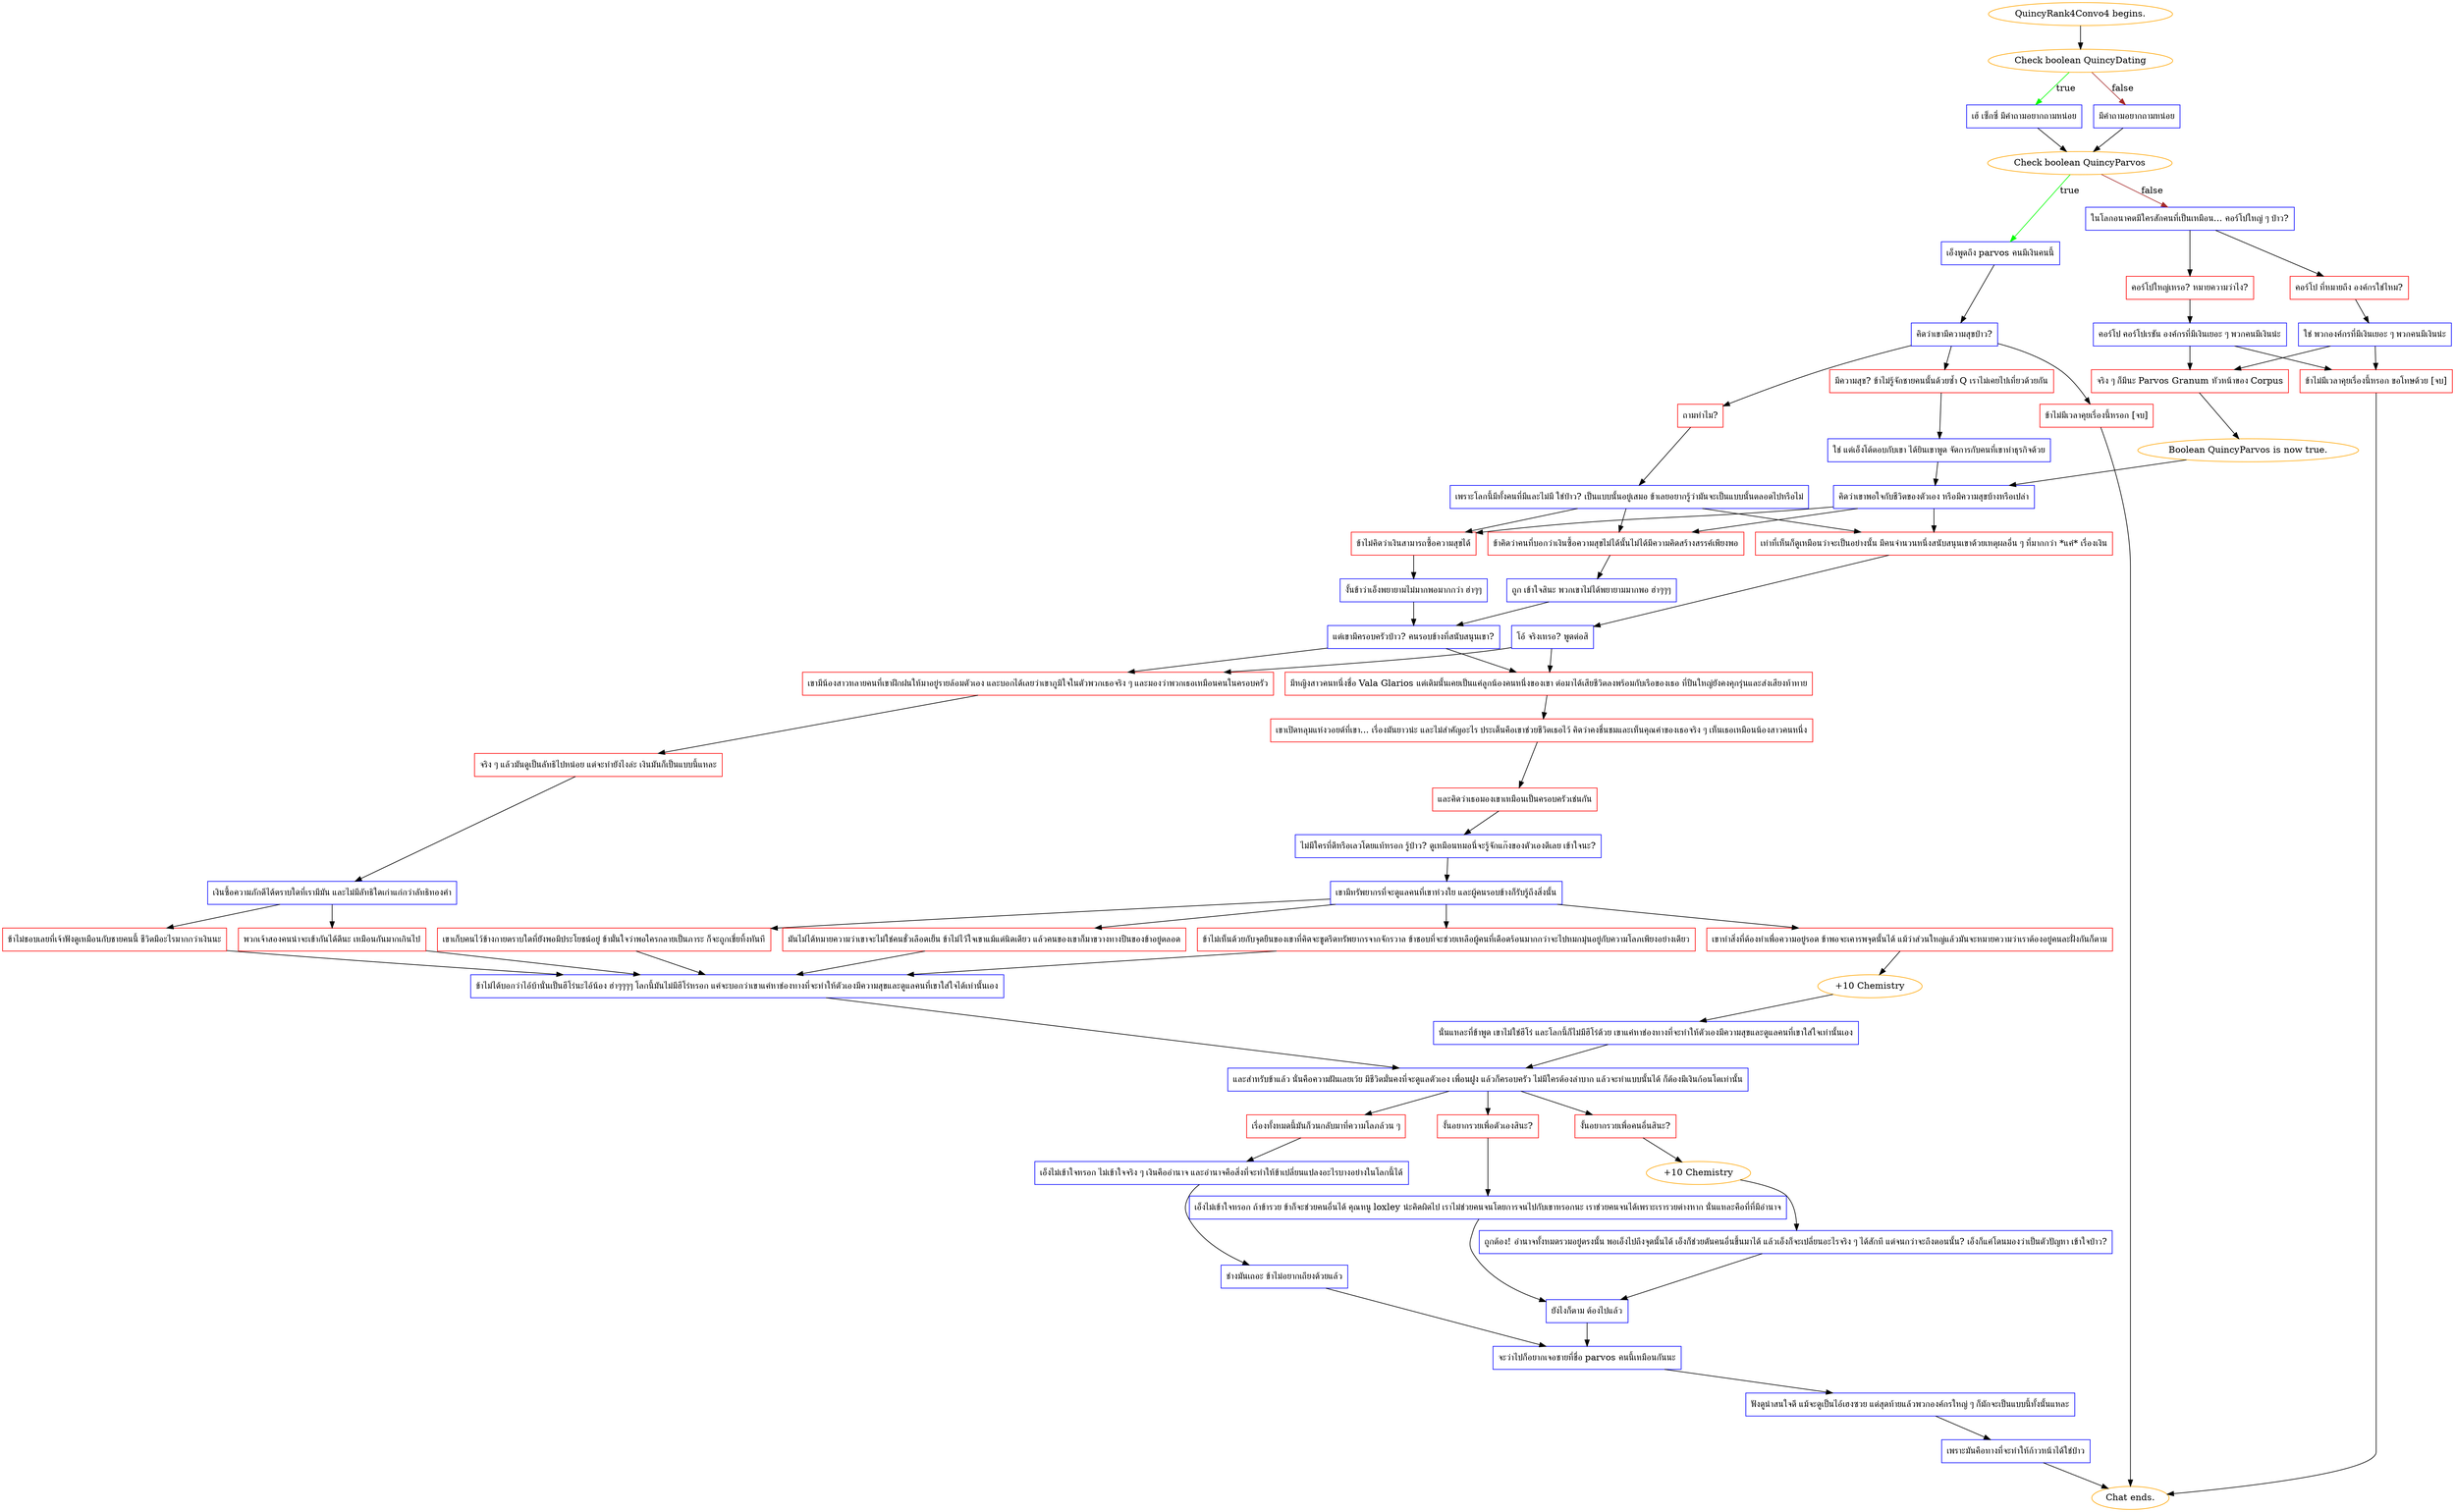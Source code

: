 digraph {
	"QuincyRank4Convo4 begins." [color=orange];
		"QuincyRank4Convo4 begins." -> j1225974393;
	j1225974393 [label="Check boolean QuincyDating",color=orange];
		j1225974393 -> j3383231685 [label=true,color=green];
		j1225974393 -> j3261212811 [label=false,color=brown];
	j3383231685 [label="เฮ้ เซ็กซี่ มีคำถามอยากถามหน่อย",shape=box,color=blue];
		j3383231685 -> j729270467;
	j3261212811 [label="มีคำถามอยากถามหน่อย",shape=box,color=blue];
		j3261212811 -> j729270467;
	j729270467 [label="Check boolean QuincyParvos",color=orange];
		j729270467 -> j1526606948 [label=true,color=green];
		j729270467 -> j3819048561 [label=false,color=brown];
	j1526606948 [label="เอ็งพูดถึง parvos คนมีเงินคนนี้",shape=box,color=blue];
		j1526606948 -> j4065203510;
	j3819048561 [label="ในโลกอนาคตมีใครสักคนที่เป็นเหมือน... คอร์โปใหญ่ ๆ ป่าว?",shape=box,color=blue];
		j3819048561 -> j980893887;
		j3819048561 -> j988511319;
	j4065203510 [label="คิดว่าเขามีความสุขป่าว?",shape=box,color=blue];
		j4065203510 -> j2587702780;
		j4065203510 -> j3329041774;
		j4065203510 -> j2699651103;
	j980893887 [label="คอร์โปใหญ่เหรอ? หมายความว่าไง?",shape=box,color=red];
		j980893887 -> j3879377084;
	j988511319 [label="คอร์โป ที่หมายถึง องค์กรใช่ไหม?",shape=box,color=red];
		j988511319 -> j1216965751;
	j2587702780 [label="มีความสุข? ข้าไม่รู้จักชายคนนั้นด้วยซ้ำ Q เราไม่เคยไปเที่ยวด้วยกัน",shape=box,color=red];
		j2587702780 -> j269939422;
	j3329041774 [label="ถามทำไม?",shape=box,color=red];
		j3329041774 -> j4167693987;
	j2699651103 [label="ข้าไม่มีเวลาคุยเรื่องนี้หรอก [จบ]",shape=box,color=red];
		j2699651103 -> "Chat ends.";
	j3879377084 [label="คอร์โป คอร์โปเรชัน องค์กรที่มีเงินเยอะ ๆ พวกคนมีเงินน่ะ",shape=box,color=blue];
		j3879377084 -> j554776953;
		j3879377084 -> j1189627444;
	j1216965751 [label="ใช่ พวกองค์กรที่มีเงินเยอะ ๆ พวกคนมีเงินน่ะ",shape=box,color=blue];
		j1216965751 -> j554776953;
		j1216965751 -> j1189627444;
	j269939422 [label="ใช่ แต่เอ็งโต้ตอบกับเขา ได้ยินเขาพูด จัดการกับคนที่เขาทำธุรกิจด้วย",shape=box,color=blue];
		j269939422 -> j2579193267;
	j4167693987 [label="เพราะโลกนี้มีทั้งคนที่มีและไม่มี ใช่ป่าว? เป็นแบบนั้นอยู่เสมอ ข้าเลยอยากรู้ว่ามันจะเป็นแบบนั้นตลอดไปหรือไม่",shape=box,color=blue];
		j4167693987 -> j2503794154;
		j4167693987 -> j3521316225;
		j4167693987 -> j255090999;
	"Chat ends." [color=orange];
	j554776953 [label="จริง ๆ ก็มีนะ Parvos Granum หัวหน้าของ Corpus",shape=box,color=red];
		j554776953 -> j47729674;
	j1189627444 [label="ข้าไม่มีเวลาคุยเรื่องนี้หรอก ขอโทษด้วย [จบ]",shape=box,color=red];
		j1189627444 -> "Chat ends.";
	j2579193267 [label="คิดว่าเขาพอใจกับชีวิตของตัวเอง หรือมีความสุขบ้างหรือเปล่า",shape=box,color=blue];
		j2579193267 -> j2503794154;
		j2579193267 -> j3521316225;
		j2579193267 -> j255090999;
	j2503794154 [label="ข้าไม่คิดว่าเงินสามารถซื้อความสุขได้",shape=box,color=red];
		j2503794154 -> j2035529100;
	j3521316225 [label="ข้าคิดว่าคนที่บอกว่าเงินซื้อความสุขไม่ได้นั้นไม่ได้มีความคิดสร้างสรรค์เพียงพอ",shape=box,color=red];
		j3521316225 -> j360202698;
	j255090999 [label="เท่าที่เห็นก็ดูเหมือนว่าจะเป็นอย่างนั้น มีคนจำนวนหนึ่งสนับสนุนเขาด้วยเหตุผลอื่น ๆ ที่มากกว่า *แค่* เรื่องเงิน",shape=box,color=red];
		j255090999 -> j2899701861;
	j47729674 [label="Boolean QuincyParvos is now true.",color=orange];
		j47729674 -> j2579193267;
	j2035529100 [label="งั้นข้าว่าเอ็งพยายามไม่มากพอมากกว่า ฮ่าๆๆ",shape=box,color=blue];
		j2035529100 -> j2060830394;
	j360202698 [label="ถูก เข้าใจสินะ พวกเขาไม่ได้พยายามมากพอ ฮ่าๆๆๆ",shape=box,color=blue];
		j360202698 -> j2060830394;
	j2899701861 [label="โอ้ จริงเหรอ? พูดต่อสิ",shape=box,color=blue];
		j2899701861 -> j2852364395;
		j2899701861 -> j1019519799;
	j2060830394 [label="แต่เขามีครอบครัวป่าว? คนรอบข้างที่สนับสนุนเขา?",shape=box,color=blue];
		j2060830394 -> j2852364395;
		j2060830394 -> j1019519799;
	j2852364395 [label="มีหญิงสาวคนหนึ่งชื่อ Vala Glarios แต่เดิมนั้นเคยเป็นแค่ลูกน้องคนหนึ่งของเขา ต่อมาได้เสียชีวิตลงพร้อมกับเรือของเธอ ที่ปืนใหญ่ยังคงคุกรุ่นและส่งเสียงท้าทาย",shape=box,color=red];
		j2852364395 -> j4116604497;
	j1019519799 [label="เขามีน้องสาวหลายคนที่เขาฝึกฝนให้มาอยู่รายล้อมตัวเอง และบอกได้เลยว่าเขาภูมิใจในตัวพวกเธอจริง ๆ และมองว่าพวกเธอเหมือนคนในครอบครัว",shape=box,color=red];
		j1019519799 -> j1361542494;
	j4116604497 [label="เขาเปิดหลุมแห่งวอยด์ที่เขา... เรื่องมันยาวน่ะ และไม่สำคัญอะไร ประเด็นคือเขาช่วยชีวิตเธอไว้ คิดว่าคงชื่นชมและเห็นคุณค่าของเธอจริง ๆ เห็นเธอเหมือนน้องสาวคนหนึ่ง",shape=box,color=red];
		j4116604497 -> j2788014525;
	j1361542494 [label="จริง ๆ แล้วมันดูเป็นลัทธิไปหน่อย แต่จะทำยังไงล่ะ เงินมันก็เป็นแบบนี้แหละ",shape=box,color=red];
		j1361542494 -> j3555417241;
	j2788014525 [label="และคิดว่าเธอมองเขาเหมือนเป็นครอบครัวเช่นกัน",shape=box,color=red];
		j2788014525 -> j1221823550;
	j3555417241 [label="เงินซื้อความภักดีได้ตราบใดที่เรามีมัน และไม่มีลัทธิใดเก่าแก่กว่าลัทธิทองคำ",shape=box,color=blue];
		j3555417241 -> j3316363295;
		j3555417241 -> j3003966776;
	j1221823550 [label="ไม่มีใครที่ดีหรือเลวโดยแท้หรอก รู้ป่าว? ดูเหมือนหมอนี่จะรู้จักแก๊งของตัวเองดีเลย เข้าใจนะ?",shape=box,color=blue];
		j1221823550 -> j3330297754;
	j3316363295 [label="ข้าไม่ชอบเลยที่เจ้าฟังดูเหมือนกับชายคนนี้ ชีวิตมีอะไรมากกว่าเงินนะ",shape=box,color=red];
		j3316363295 -> j4041642907;
	j3003966776 [label="พวกเจ้าสองคนน่าจะเข้ากันได้ดีนะ เหมือนกันมากเกินไป",shape=box,color=red];
		j3003966776 -> j4041642907;
	j3330297754 [label="เขามีทรัพยากรที่จะดูแลคนที่เขาห่วงใย และผู้คนรอบข้างก็รับรู้ถึงสิ่งนั้น",shape=box,color=blue];
		j3330297754 -> j3081321404;
		j3330297754 -> j1052403494;
		j3330297754 -> j3167628710;
		j3330297754 -> j1585062228;
	j4041642907 [label="ข้าไม่ได้บอกว่าไอ้บ้านั่นเป็นฮีโร่นะไอ้น้อง ฮ่าๆๆๆๆ โลกนี้มันไม่มีฮีโร่หรอก แค่จะบอกว่าเขาแค่หาช่องทางที่จะทำให้ตัวเองมีความสุขและดูแลคนที่เขาใส่ใจได้เท่านั้นเอง",shape=box,color=blue];
		j4041642907 -> j136087299;
	j3081321404 [label="เขาทำสิ่งที่ต้องทำเพื่อความอยู่รอด ข้าพอจะเคารพจุดนั้นได้ แม้ว่าส่วนใหญ่แล้วมันจะหมายความว่าเราต้องอยู่คนละฝั่งกันก็ตาม",shape=box,color=red];
		j3081321404 -> j2150072017;
	j1052403494 [label="เขาเก็บคนไว้ข้างกายตราบใดที่ยังพอมีประโยชน์อยู่ ข้ามั่นใจว่าพอใครกลายเป็นภาระ ก็จะถูกเขี่ยทิ้งทันที",shape=box,color=red];
		j1052403494 -> j4041642907;
	j3167628710 [label="มันไม่ได้หมายความว่าเขาจะไม่ใช่คนชั่วเลือดเย็น ข้าไม่ไว้ใจเขาแม้แต่นิดเดียว แล้วคนของเขาก็มาขวางทางปืนของข้าอยู่ตลอด",shape=box,color=red];
		j3167628710 -> j4041642907;
	j1585062228 [label="ข้าไม่เห็นด้วยกับจุดยืนของเขาที่คิดจะขูดรีดทรัพยากรจากจักรวาล ข้าชอบที่จะช่วยเหลือผู้คนที่เดือดร้อนมากกว่าจะไปหมกมุ่นอยู่กับความโลภเพียงอย่างเดียว",shape=box,color=red];
		j1585062228 -> j4041642907;
	j136087299 [label="และสำหรับข้าแล้ว นั่นคือความฝันเลยเว้ย มีชีวิตมั่นคงที่จะดูแลตัวเอง เพื่อนฝูง แล้วก็ครอบครัว ไม่มีใครต้องลำบาก แล้วจะทำแบบนั้นได้ ก็ต้องมีเงินก้อนโตเท่านั้น",shape=box,color=blue];
		j136087299 -> j2250445736;
		j136087299 -> j808169685;
		j136087299 -> j2121252217;
	j2150072017 [label="+10 Chemistry",color=orange];
		j2150072017 -> j1461257494;
	j2250445736 [label="งั้นอยากรวยเพื่อคนอื่นสินะ?",shape=box,color=red];
		j2250445736 -> j2141984780;
	j808169685 [label="งั้นอยากรวยเพื่อตัวเองสินะ?",shape=box,color=red];
		j808169685 -> j3824939696;
	j2121252217 [label="เรื่องทั้งหมดนี้มันก็วนกลับมาที่ความโลภล้วน ๆ",shape=box,color=red];
		j2121252217 -> j1706051116;
	j1461257494 [label="นั่นแหละที่ข้าพูด เขาไม่ใช่ฮีโร่ และโลกนี้ก็ไม่มีฮีโร่ด้วย เขาแค่หาช่องทางที่จะทำให้ตัวเองมีความสุขและดูแลคนที่เขาใส่ใจเท่านั้นเอง",shape=box,color=blue];
		j1461257494 -> j136087299;
	j2141984780 [label="+10 Chemistry",color=orange];
		j2141984780 -> j805980510;
	j3824939696 [label="เอ็งไม่เข้าใจหรอก ถ้าข้ารวย ข้าก็จะช่วยคนอื่นได้ คุณหนู loxley น่ะคิดผิดไป เราไม่ช่วยคนจนโดยการจนไปกับเขาหรอกนะ เราช่วยคนจนได้เพราะเรารวยต่างหาก นั่นแหละคือที่ที่มีอำนาจ",shape=box,color=blue];
		j3824939696 -> j3087607052;
	j1706051116 [label="เอ็งไม่เข้าใจหรอก ไม่เข้าใจจริง ๆ เงินคืออำนาจ และอำนาจคือสิ่งที่จะทำให้ข้าเปลี่ยนแปลงอะไรบางอย่างในโลกนี้ได้",shape=box,color=blue];
		j1706051116 -> j1081793745;
	j805980510 [label="ถูกต้อง! อำนาจทั้งหมดรวมอยู่ตรงนั้น พอเอ็งไปถึงจุดนั้นได้ เอ็งก็ช่วยดันคนอื่นขึ้นมาได้ แล้วเอ็งก็จะเปลี่ยนอะไรจริง ๆ ได้สักที แต่จนกว่าจะถึงตอนนั้น? เอ็งก็แค่โดนมองว่าเป็นตัวปัญหา เข้าใจป่าว?",shape=box,color=blue];
		j805980510 -> j3087607052;
	j3087607052 [label="ยังไงก็ตาม ต้องไปแล้ว",shape=box,color=blue];
		j3087607052 -> j2006874069;
	j1081793745 [label="ช่างมันเถอะ ข้าไม่อยากเถียงด้วยแล้ว",shape=box,color=blue];
		j1081793745 -> j2006874069;
	j2006874069 [label="จะว่าไปก็อยากเจอชายที่ชื่อ parvos คนนี้เหมือนกันนะ",shape=box,color=blue];
		j2006874069 -> j2310233360;
	j2310233360 [label="ฟังดูน่าสนใจดี แม้จะดูเป็นไอ้เฮงซวย แต่สุดท้ายแล้วพวกองค์กรใหญ่ ๆ ก็มักจะเป็นแบบนี้ทั้งนั้นแหละ",shape=box,color=blue];
		j2310233360 -> j1766870227;
	j1766870227 [label="เพราะมันคือทางที่จะทำให้ก้าวหน้าได้ใช่ป่าว",shape=box,color=blue];
		j1766870227 -> "Chat ends.";
}